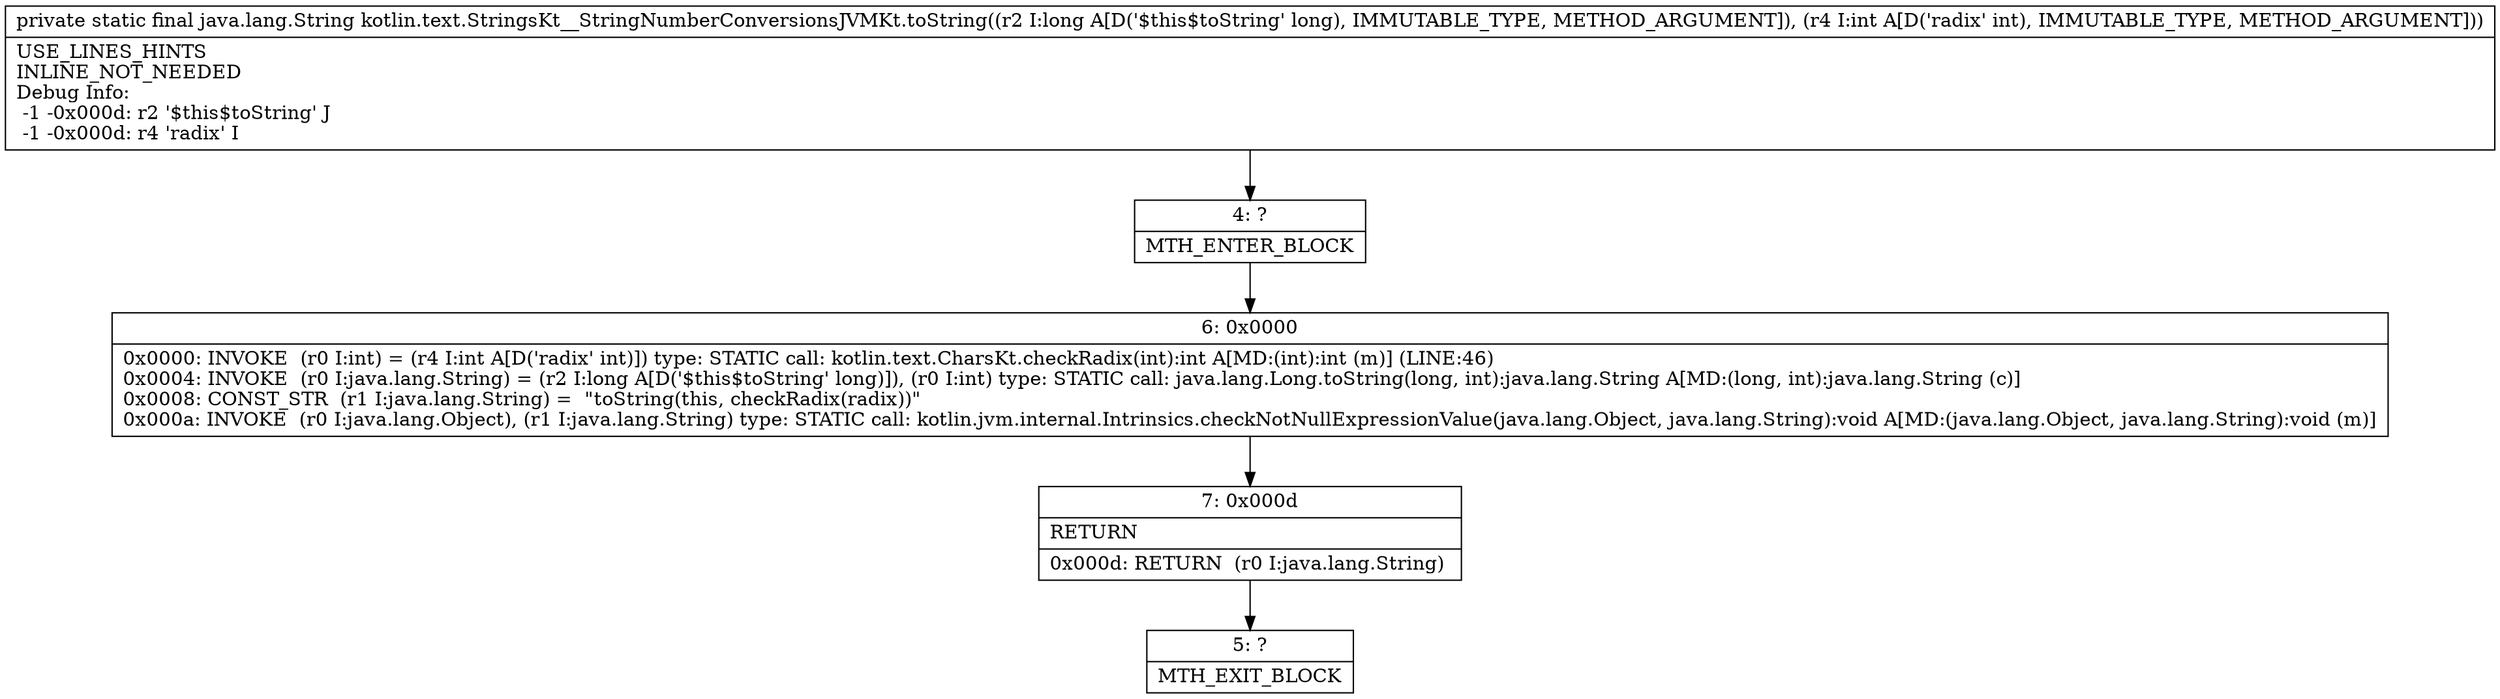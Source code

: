 digraph "CFG forkotlin.text.StringsKt__StringNumberConversionsJVMKt.toString(JI)Ljava\/lang\/String;" {
Node_4 [shape=record,label="{4\:\ ?|MTH_ENTER_BLOCK\l}"];
Node_6 [shape=record,label="{6\:\ 0x0000|0x0000: INVOKE  (r0 I:int) = (r4 I:int A[D('radix' int)]) type: STATIC call: kotlin.text.CharsKt.checkRadix(int):int A[MD:(int):int (m)] (LINE:46)\l0x0004: INVOKE  (r0 I:java.lang.String) = (r2 I:long A[D('$this$toString' long)]), (r0 I:int) type: STATIC call: java.lang.Long.toString(long, int):java.lang.String A[MD:(long, int):java.lang.String (c)]\l0x0008: CONST_STR  (r1 I:java.lang.String) =  \"toString(this, checkRadix(radix))\" \l0x000a: INVOKE  (r0 I:java.lang.Object), (r1 I:java.lang.String) type: STATIC call: kotlin.jvm.internal.Intrinsics.checkNotNullExpressionValue(java.lang.Object, java.lang.String):void A[MD:(java.lang.Object, java.lang.String):void (m)]\l}"];
Node_7 [shape=record,label="{7\:\ 0x000d|RETURN\l|0x000d: RETURN  (r0 I:java.lang.String) \l}"];
Node_5 [shape=record,label="{5\:\ ?|MTH_EXIT_BLOCK\l}"];
MethodNode[shape=record,label="{private static final java.lang.String kotlin.text.StringsKt__StringNumberConversionsJVMKt.toString((r2 I:long A[D('$this$toString' long), IMMUTABLE_TYPE, METHOD_ARGUMENT]), (r4 I:int A[D('radix' int), IMMUTABLE_TYPE, METHOD_ARGUMENT]))  | USE_LINES_HINTS\lINLINE_NOT_NEEDED\lDebug Info:\l  \-1 \-0x000d: r2 '$this$toString' J\l  \-1 \-0x000d: r4 'radix' I\l}"];
MethodNode -> Node_4;Node_4 -> Node_6;
Node_6 -> Node_7;
Node_7 -> Node_5;
}

